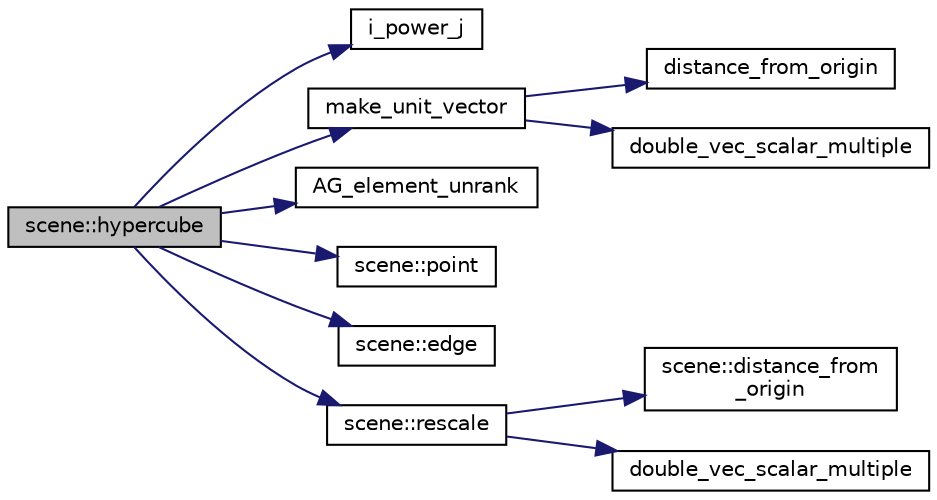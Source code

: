 digraph "scene::hypercube"
{
  edge [fontname="Helvetica",fontsize="10",labelfontname="Helvetica",labelfontsize="10"];
  node [fontname="Helvetica",fontsize="10",shape=record];
  rankdir="LR";
  Node199 [label="scene::hypercube",height=0.2,width=0.4,color="black", fillcolor="grey75", style="filled", fontcolor="black"];
  Node199 -> Node200 [color="midnightblue",fontsize="10",style="solid",fontname="Helvetica"];
  Node200 [label="i_power_j",height=0.2,width=0.4,color="black", fillcolor="white", style="filled",URL="$de/dc5/algebra__and__number__theory_8h.html#a39b321523e8957d701618bb5cac542b5"];
  Node199 -> Node201 [color="midnightblue",fontsize="10",style="solid",fontname="Helvetica"];
  Node201 [label="make_unit_vector",height=0.2,width=0.4,color="black", fillcolor="white", style="filled",URL="$d5/d87/globals_8h.html#a28667aa4465cfaa03ff51b2e14862003"];
  Node201 -> Node202 [color="midnightblue",fontsize="10",style="solid",fontname="Helvetica"];
  Node202 [label="distance_from_origin",height=0.2,width=0.4,color="black", fillcolor="white", style="filled",URL="$d0/d22/numerics_8_c.html#a50eb5f15bc224ba39b230108981e2763"];
  Node201 -> Node203 [color="midnightblue",fontsize="10",style="solid",fontname="Helvetica"];
  Node203 [label="double_vec_scalar_multiple",height=0.2,width=0.4,color="black", fillcolor="white", style="filled",URL="$d0/d22/numerics_8_c.html#aa29261af29e79594ff79aecd6dd9643a"];
  Node199 -> Node204 [color="midnightblue",fontsize="10",style="solid",fontname="Helvetica"];
  Node204 [label="AG_element_unrank",height=0.2,width=0.4,color="black", fillcolor="white", style="filled",URL="$d4/d67/geometry_8h.html#a4a33b86c87b2879b97cfa1327abe2885"];
  Node199 -> Node205 [color="midnightblue",fontsize="10",style="solid",fontname="Helvetica"];
  Node205 [label="scene::point",height=0.2,width=0.4,color="black", fillcolor="white", style="filled",URL="$df/db1/classscene.html#a786b60f97ad35f58f5e4ae1456d12e3b"];
  Node199 -> Node206 [color="midnightblue",fontsize="10",style="solid",fontname="Helvetica"];
  Node206 [label="scene::edge",height=0.2,width=0.4,color="black", fillcolor="white", style="filled",URL="$df/db1/classscene.html#a677ae83722aa5d740021e8cac56bab48"];
  Node199 -> Node207 [color="midnightblue",fontsize="10",style="solid",fontname="Helvetica"];
  Node207 [label="scene::rescale",height=0.2,width=0.4,color="black", fillcolor="white", style="filled",URL="$df/db1/classscene.html#a901df7b449fb5ff7e8537591ce2d0934"];
  Node207 -> Node208 [color="midnightblue",fontsize="10",style="solid",fontname="Helvetica"];
  Node208 [label="scene::distance_from\l_origin",height=0.2,width=0.4,color="black", fillcolor="white", style="filled",URL="$df/db1/classscene.html#a48aceb808cb95c97b7515ff9dabfcd3a"];
  Node207 -> Node209 [color="midnightblue",fontsize="10",style="solid",fontname="Helvetica"];
  Node209 [label="double_vec_scalar_multiple",height=0.2,width=0.4,color="black", fillcolor="white", style="filled",URL="$d5/d87/globals_8h.html#aa29261af29e79594ff79aecd6dd9643a"];
}
